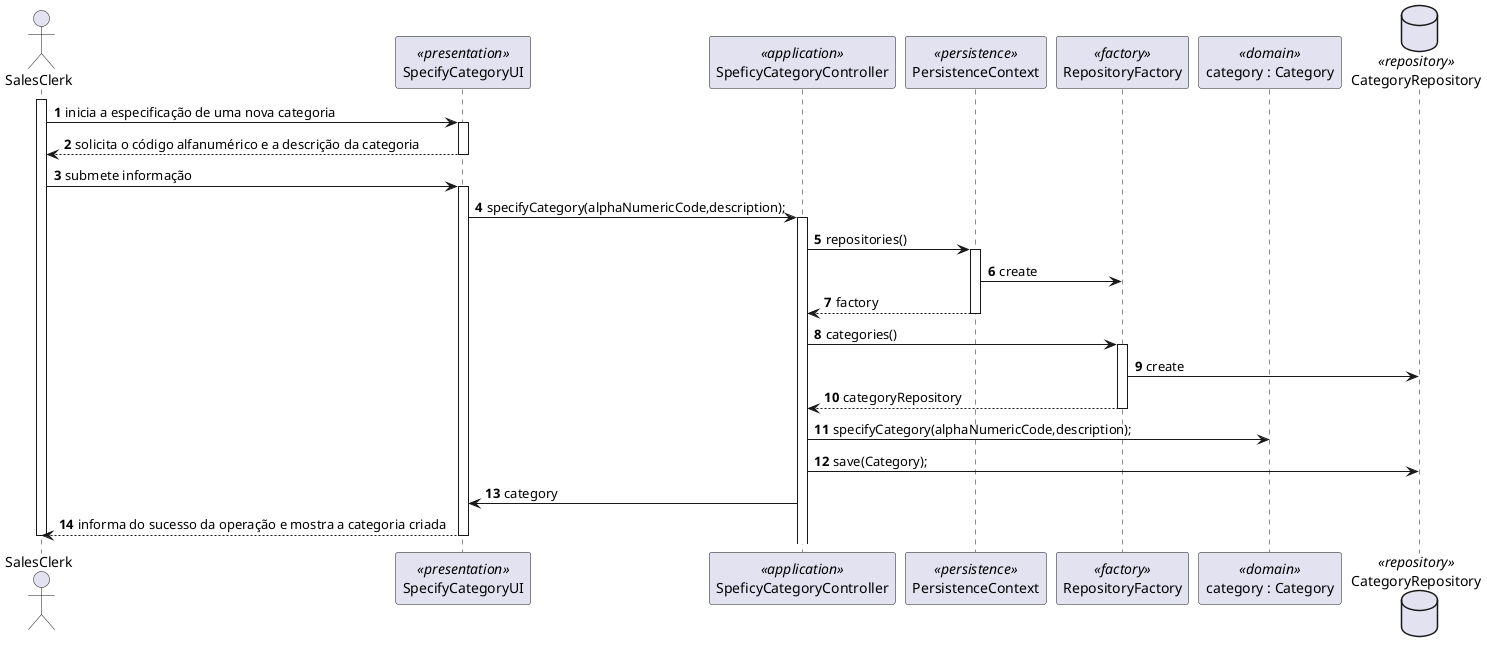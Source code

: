@startuml
autonumber
actor "SalesClerk" as SC
participant "SpecifyCategoryUI" as UI <<presentation>>
participant "SpeficyCategoryController" as CTRL <<application>>
participant PersistenceContext as PER <<persistence>>
participant "RepositoryFactory" as REPOFACT <<factory>>
participant "category : Category" as CUST <<domain>>
database "CategoryRepository" as custREPO <<repository>>



activate SC
SC -> UI : inicia a especificação de uma nova categoria
activate UI
UI --> SC : solicita o código alfanumérico e a descrição da categoria
deactivate UI
SC -> UI : submete informação
activate UI
UI -> CTRL : specifyCategory(alphaNumericCode,description);
activate CTRL
CTRL -> PER : repositories()
activate PER
PER -> REPOFACT : create
PER --> CTRL : factory
deactivate PER
CTRL -> REPOFACT : categories()
activate REPOFACT
REPOFACT -> custREPO : create
REPOFACT --> CTRL : categoryRepository
deactivate REPOFACT
CTRL -> CUST : specifyCategory(alphaNumericCode,description);
CTRL -> custREPO: save(Category);
CTRL -> UI : category
UI --> SC : informa do sucesso da operação e mostra a categoria criada
deactivate UI
deactivate SC

@enduml
